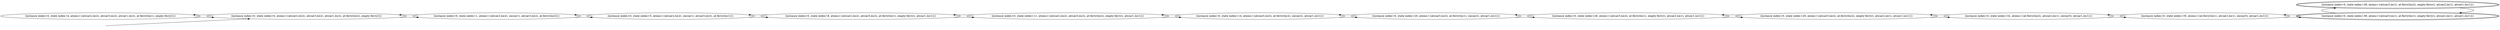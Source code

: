 digraph {
rankdir="LR"
s4[label="(instance index=0, state index=4, atoms={at(car2,loc2), at(car3,loc2), at(car1,loc2), at-ferry(loc1), empty-ferry()})"]
s0[label="(instance index=0, state index=0, atoms={at(car2,loc2), at(car3,loc2), at(car1,loc2), at-ferry(loc2), empty-ferry()})"]
s1[label="(instance index=0, state index=1, atoms={at(car2,loc2), on(car1), at(car3,loc2), at-ferry(loc2)})"]
s5[label="(instance index=0, state index=5, atoms={at(car2,loc2), on(car1), at(car3,loc2), at-ferry(loc1)})"]
s8[label="(instance index=0, state index=8, atoms={at(car2,loc2), at(car3,loc2), at-ferry(loc1), empty-ferry(), at(car1,loc1)})"]
s11[label="(instance index=0, state index=11, atoms={at(car2,loc2), at(car3,loc2), at-ferry(loc2), empty-ferry(), at(car1,loc1)})"]
s14[label="(instance index=0, state index=14, atoms={at(car3,loc2), at-ferry(loc2), on(car2), at(car1,loc1)})"]
s20[label="(instance index=0, state index=20, atoms={at(car3,loc2), at-ferry(loc1), on(car2), at(car1,loc1)})"]
s26[label="(instance index=0, state index=26, atoms={at(car3,loc2), at-ferry(loc1), empty-ferry(), at(car2,loc1), at(car1,loc1)})"]
s29[label="(instance index=0, state index=29, atoms={at(car3,loc2), at-ferry(loc2), empty-ferry(), at(car2,loc1), at(car1,loc1)})"]
s32[label="(instance index=0, state index=32, atoms={at-ferry(loc2), at(car2,loc1), on(car3), at(car1,loc1)})"]
s35[label="(instance index=0, state index=35, atoms={at-ferry(loc1), at(car2,loc1), on(car3), at(car1,loc1)})"]
s39[peripheries=2,label="(instance index=0, state index=39, atoms={at(car3,loc1), at-ferry(loc2), empty-ferry(), at(car2,loc1), at(car1,loc1)})"]
s38[peripheries=2,label="(instance index=0, state index=38, atoms={at(car3,loc1), at-ferry(loc1), empty-ferry(), at(car2,loc1), at(car1,loc1)})"]
Dangling [ label = "", style = invis ]
{ rank = same; Dangling }
Dangling -> s0
{ rank = same; s0}
{ rank = same; s0}
{ rank = same; s1}
{ rank = same; s5}
{ rank = same; s8}
{ rank = same; s11}
{ rank = same; s14}
{ rank = same; s20}
{ rank = same; s26}
{ rank = same; s29}
{ rank = same; s32}
{ rank = same; s35}
{ rank = same; s39,s38}
{
s4->s0
}
{
s0->s4
s0->s1
}
{
s1->s5
s1->s0
}
{
s5->s1
s5->s8
}
{
s8->s5
s8->s11
}
{
s11->s14
s11->s8
}
{
s14->s20
s14->s11
}
{
s20->s14
s20->s26
}
{
s26->s29
s26->s20
}
{
s29->s26
s29->s32
}
{
s32->s29
s32->s35
}
{
s35->s38
s35->s32
}
{
s39->s38
s38->s39
s38->s35
}
}
